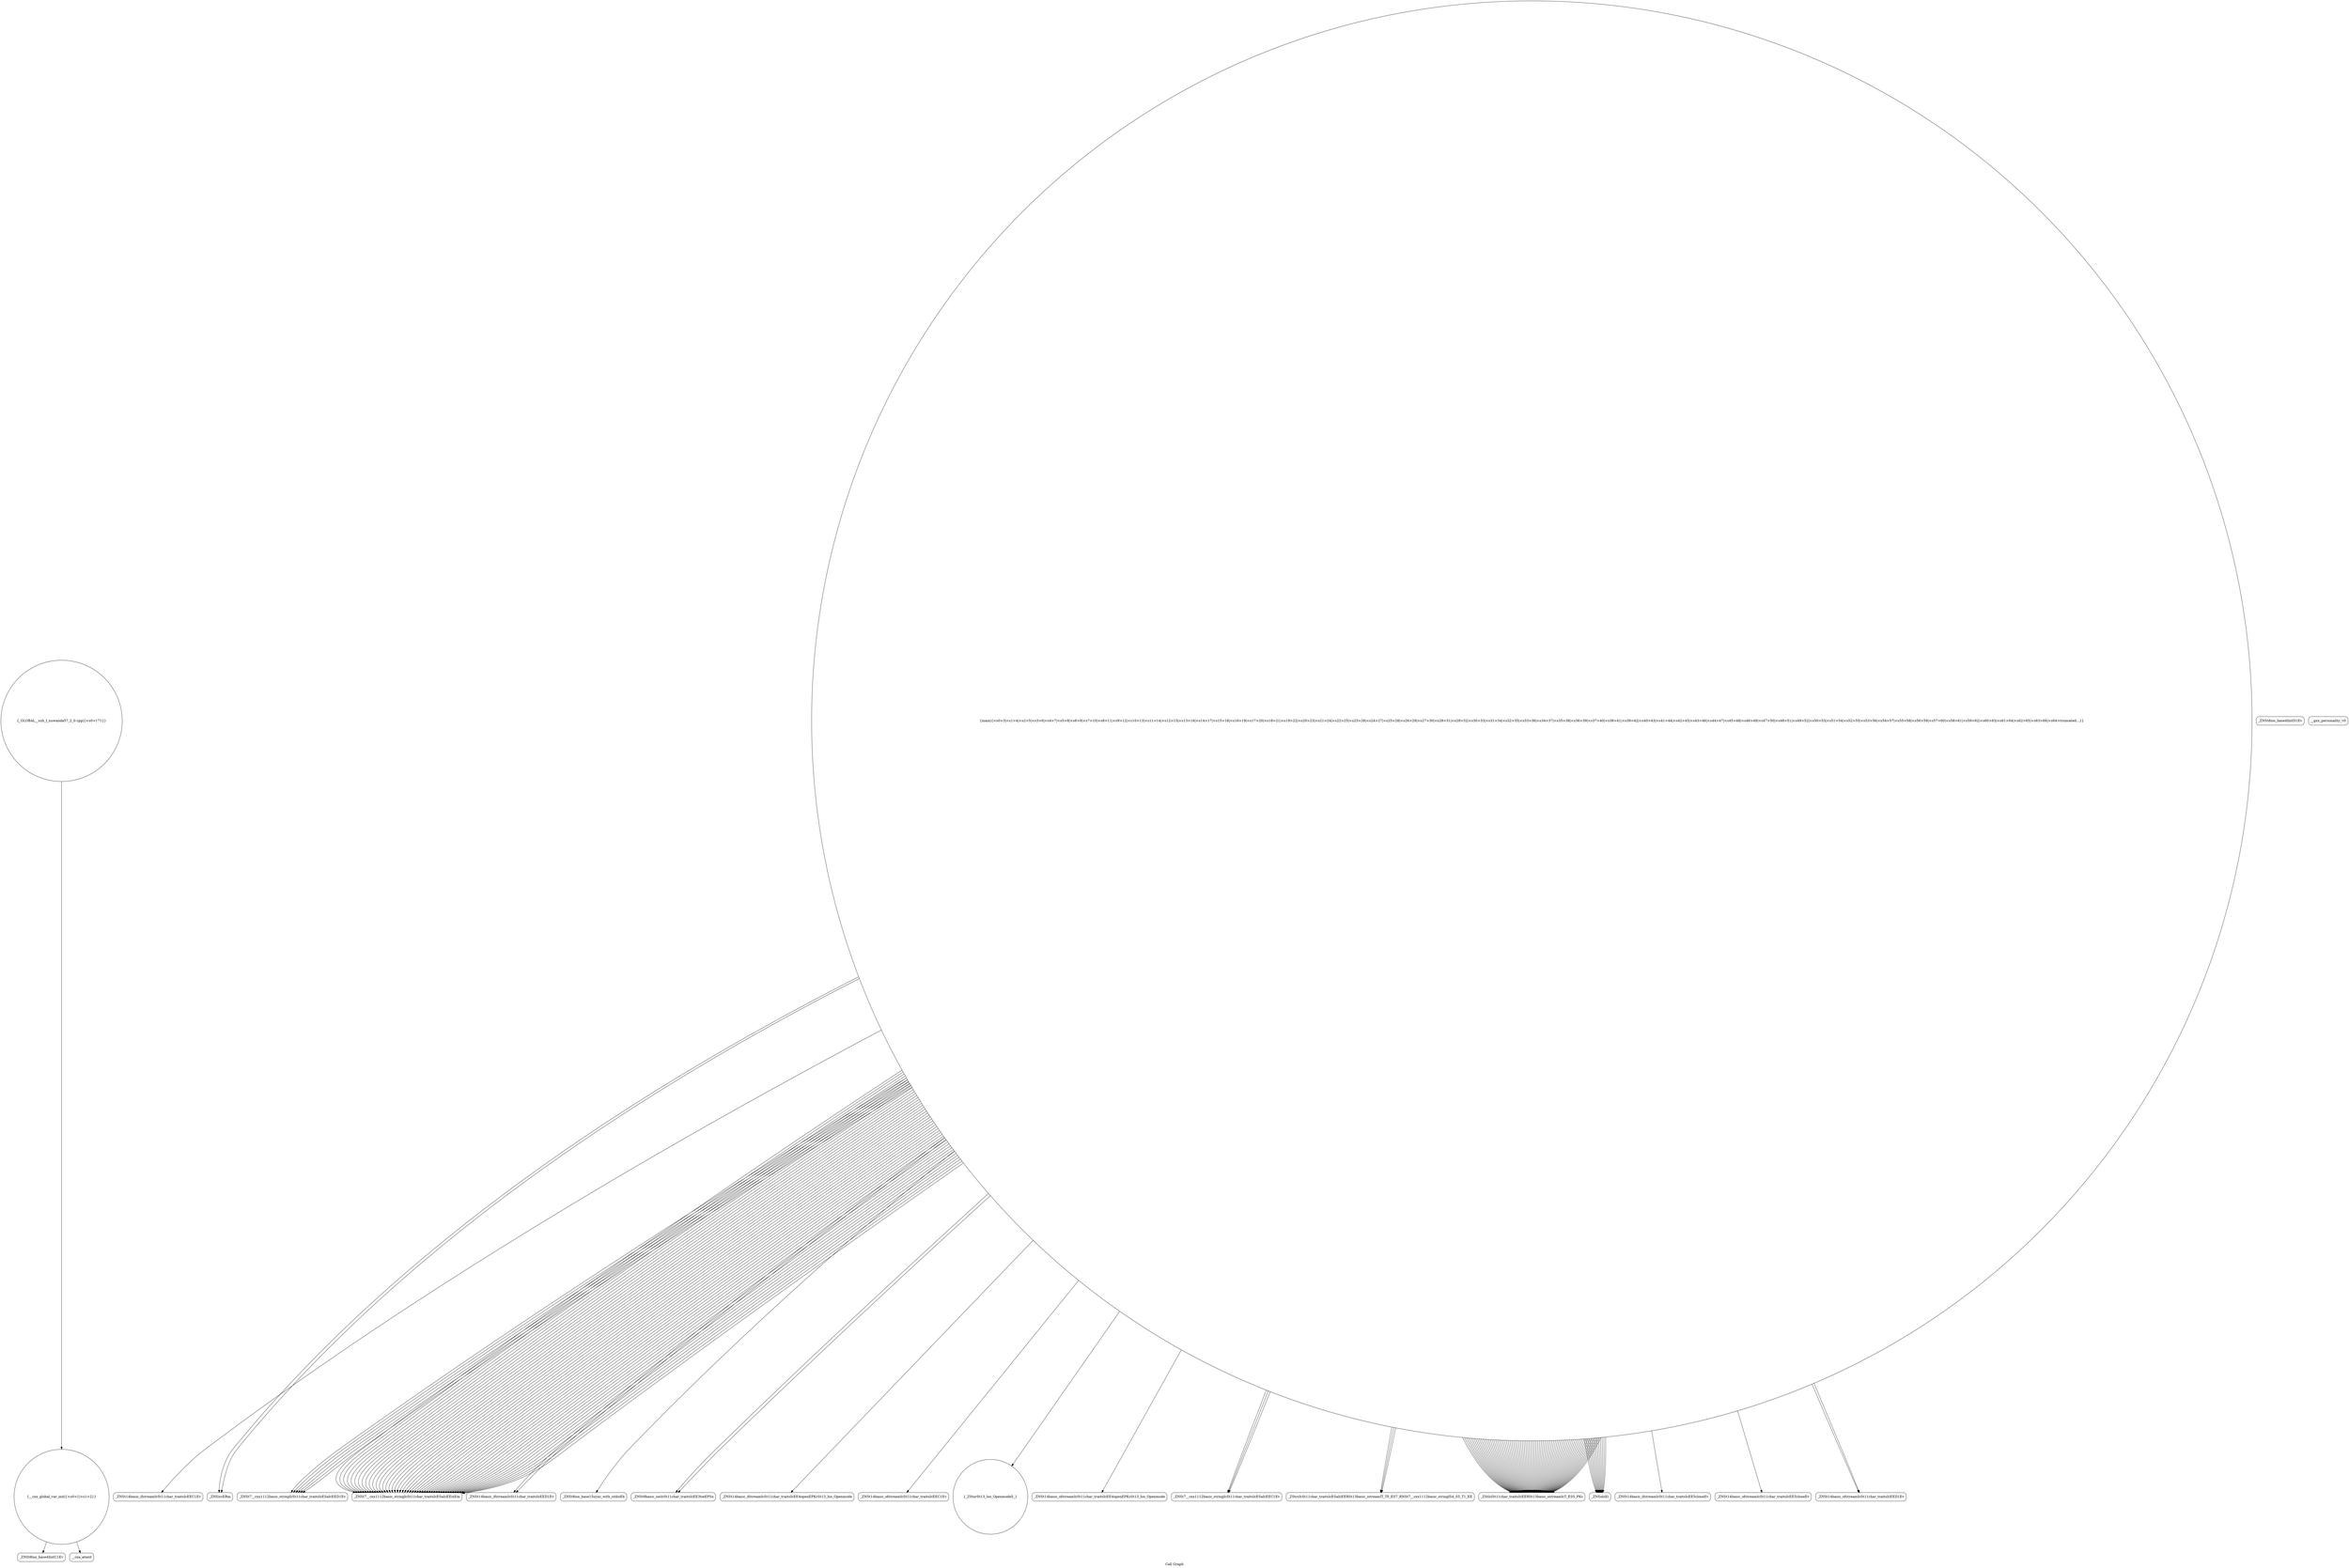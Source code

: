 digraph "Call Graph" {
	label="Call Graph";

	Node0x55ec881ee4d0 [shape=record,shape=circle,label="{__cxx_global_var_init|{<s0>1|<s1>2}}"];
	Node0x55ec881ee4d0:s0 -> Node0x55ec881ee960[color=black];
	Node0x55ec881ee4d0:s1 -> Node0x55ec881eea60[color=black];
	Node0x55ec881eec60 [shape=record,shape=Mrecord,label="{_ZNSt14basic_ifstreamIcSt11char_traitsIcEEC1Ev}"];
	Node0x55ec881eefe0 [shape=record,shape=Mrecord,label="{_ZNSirsERm}"];
	Node0x55ec881ef360 [shape=record,shape=Mrecord,label="{_ZNSt7__cxx1112basic_stringIcSt11char_traitsIcESaIcEED1Ev}"];
	Node0x55ec881ee9e0 [shape=record,shape=Mrecord,label="{_ZNSt8ios_base4InitD1Ev}"];
	Node0x55ec881eed60 [shape=record,shape=Mrecord,label="{__gxx_personality_v0}"];
	Node0x55ec881ef0e0 [shape=record,shape=Mrecord,label="{_ZNSt7__cxx1112basic_stringIcSt11char_traitsIcESaIcEEixEm}"];
	Node0x55ec881ef460 [shape=record,shape=Mrecord,label="{_ZNSt14basic_ifstreamIcSt11char_traitsIcEED1Ev}"];
	Node0x55ec881eeae0 [shape=record,shape=circle,label="{main|{<s0>3|<s1>4|<s2>5|<s3>6|<s4>7|<s5>8|<s6>9|<s7>10|<s8>11|<s9>12|<s10>13|<s11>14|<s12>15|<s13>16|<s14>17|<s15>18|<s16>19|<s17>20|<s18>21|<s19>22|<s20>23|<s21>24|<s22>25|<s23>26|<s24>27|<s25>28|<s26>29|<s27>30|<s28>31|<s29>32|<s30>33|<s31>34|<s32>35|<s33>36|<s34>37|<s35>38|<s36>39|<s37>40|<s38>41|<s39>42|<s40>43|<s41>44|<s42>45|<s43>46|<s44>47|<s45>48|<s46>49|<s47>50|<s48>51|<s49>52|<s50>53|<s51>54|<s52>55|<s53>56|<s54>57|<s55>58|<s56>59|<s57>60|<s58>61|<s59>62|<s60>63|<s61>64|<s62>65|<s63>66|<s64>truncated...}}"];
	Node0x55ec881eeae0:s0 -> Node0x55ec881eeb60[color=black];
	Node0x55ec881eeae0:s1 -> Node0x55ec881eebe0[color=black];
	Node0x55ec881eeae0:s2 -> Node0x55ec881eebe0[color=black];
	Node0x55ec881eeae0:s3 -> Node0x55ec881eec60[color=black];
	Node0x55ec881eeae0:s4 -> Node0x55ec881eece0[color=black];
	Node0x55ec881eeae0:s5 -> Node0x55ec881eede0[color=black];
	Node0x55ec881eeae0:s6 -> Node0x55ec881eeee0[color=black];
	Node0x55ec881eeae0:s7 -> Node0x55ec881eee60[color=black];
	Node0x55ec881eeae0:s8 -> Node0x55ec881eef60[color=black];
	Node0x55ec881eeae0:s9 -> Node0x55ec881eef60[color=black];
	Node0x55ec881eeae0:s10 -> Node0x55ec881eef60[color=black];
	Node0x55ec881eeae0:s11 -> Node0x55ec881eefe0[color=black];
	Node0x55ec881eeae0:s12 -> Node0x55ec881eefe0[color=black];
	Node0x55ec881eeae0:s13 -> Node0x55ec881ef060[color=black];
	Node0x55ec881eeae0:s14 -> Node0x55ec881ef060[color=black];
	Node0x55ec881eeae0:s15 -> Node0x55ec881ef060[color=black];
	Node0x55ec881eeae0:s16 -> Node0x55ec881ef0e0[color=black];
	Node0x55ec881eeae0:s17 -> Node0x55ec881ef0e0[color=black];
	Node0x55ec881eeae0:s18 -> Node0x55ec881ef0e0[color=black];
	Node0x55ec881eeae0:s19 -> Node0x55ec881ef0e0[color=black];
	Node0x55ec881eeae0:s20 -> Node0x55ec881ef360[color=black];
	Node0x55ec881eeae0:s21 -> Node0x55ec881ef360[color=black];
	Node0x55ec881eeae0:s22 -> Node0x55ec881ef360[color=black];
	Node0x55ec881eeae0:s23 -> Node0x55ec881ef0e0[color=black];
	Node0x55ec881eeae0:s24 -> Node0x55ec881ef0e0[color=black];
	Node0x55ec881eeae0:s25 -> Node0x55ec881ef0e0[color=black];
	Node0x55ec881eeae0:s26 -> Node0x55ec881ef0e0[color=black];
	Node0x55ec881eeae0:s27 -> Node0x55ec881ef0e0[color=black];
	Node0x55ec881eeae0:s28 -> Node0x55ec881ef0e0[color=black];
	Node0x55ec881eeae0:s29 -> Node0x55ec881ef160[color=black];
	Node0x55ec881eeae0:s30 -> Node0x55ec881ef1e0[color=black];
	Node0x55ec881eeae0:s31 -> Node0x55ec881ef160[color=black];
	Node0x55ec881eeae0:s32 -> Node0x55ec881ef160[color=black];
	Node0x55ec881eeae0:s33 -> Node0x55ec881ef160[color=black];
	Node0x55ec881eeae0:s34 -> Node0x55ec881ef160[color=black];
	Node0x55ec881eeae0:s35 -> Node0x55ec881ef160[color=black];
	Node0x55ec881eeae0:s36 -> Node0x55ec881ef0e0[color=black];
	Node0x55ec881eeae0:s37 -> Node0x55ec881ef0e0[color=black];
	Node0x55ec881eeae0:s38 -> Node0x55ec881ef0e0[color=black];
	Node0x55ec881eeae0:s39 -> Node0x55ec881ef0e0[color=black];
	Node0x55ec881eeae0:s40 -> Node0x55ec881ef0e0[color=black];
	Node0x55ec881eeae0:s41 -> Node0x55ec881ef0e0[color=black];
	Node0x55ec881eeae0:s42 -> Node0x55ec881ef0e0[color=black];
	Node0x55ec881eeae0:s43 -> Node0x55ec881ef0e0[color=black];
	Node0x55ec881eeae0:s44 -> Node0x55ec881ef0e0[color=black];
	Node0x55ec881eeae0:s45 -> Node0x55ec881ef160[color=black];
	Node0x55ec881eeae0:s46 -> Node0x55ec881ef1e0[color=black];
	Node0x55ec881eeae0:s47 -> Node0x55ec881ef160[color=black];
	Node0x55ec881eeae0:s48 -> Node0x55ec881ef160[color=black];
	Node0x55ec881eeae0:s49 -> Node0x55ec881ef160[color=black];
	Node0x55ec881eeae0:s50 -> Node0x55ec881ef160[color=black];
	Node0x55ec881eeae0:s51 -> Node0x55ec881ef160[color=black];
	Node0x55ec881eeae0:s52 -> Node0x55ec881ef0e0[color=black];
	Node0x55ec881eeae0:s53 -> Node0x55ec881ef0e0[color=black];
	Node0x55ec881eeae0:s54 -> Node0x55ec881ef160[color=black];
	Node0x55ec881eeae0:s55 -> Node0x55ec881ef1e0[color=black];
	Node0x55ec881eeae0:s56 -> Node0x55ec881ef160[color=black];
	Node0x55ec881eeae0:s57 -> Node0x55ec881ef160[color=black];
	Node0x55ec881eeae0:s58 -> Node0x55ec881ef160[color=black];
	Node0x55ec881eeae0:s59 -> Node0x55ec881ef160[color=black];
	Node0x55ec881eeae0:s60 -> Node0x55ec881ef160[color=black];
	Node0x55ec881eeae0:s61 -> Node0x55ec881ef0e0[color=black];
	Node0x55ec881eeae0:s62 -> Node0x55ec881ef0e0[color=black];
	Node0x55ec881eeae0:s63 -> Node0x55ec881ef160[color=black];
	Node0x55ec881eeae0:s64 -> Node0x55ec881ef1e0[color=black];
	Node0x55ec881eeae0:s64 -> Node0x55ec881ef160[color=black];
	Node0x55ec881eeae0:s64 -> Node0x55ec881ef160[color=black];
	Node0x55ec881eeae0:s64 -> Node0x55ec881ef160[color=black];
	Node0x55ec881eeae0:s64 -> Node0x55ec881ef160[color=black];
	Node0x55ec881eeae0:s64 -> Node0x55ec881ef160[color=black];
	Node0x55ec881eeae0:s64 -> Node0x55ec881ef160[color=black];
	Node0x55ec881eeae0:s64 -> Node0x55ec881ef1e0[color=black];
	Node0x55ec881eeae0:s64 -> Node0x55ec881ef160[color=black];
	Node0x55ec881eeae0:s64 -> Node0x55ec881ef160[color=black];
	Node0x55ec881eeae0:s64 -> Node0x55ec881ef160[color=black];
	Node0x55ec881eeae0:s64 -> Node0x55ec881ef160[color=black];
	Node0x55ec881eeae0:s64 -> Node0x55ec881ef160[color=black];
	Node0x55ec881eeae0:s64 -> Node0x55ec881ef0e0[color=black];
	Node0x55ec881eeae0:s64 -> Node0x55ec881ef0e0[color=black];
	Node0x55ec881eeae0:s64 -> Node0x55ec881ef0e0[color=black];
	Node0x55ec881eeae0:s64 -> Node0x55ec881ef0e0[color=black];
	Node0x55ec881eeae0:s64 -> Node0x55ec881ef0e0[color=black];
	Node0x55ec881eeae0:s64 -> Node0x55ec881ef0e0[color=black];
	Node0x55ec881eeae0:s64 -> Node0x55ec881ef0e0[color=black];
	Node0x55ec881eeae0:s64 -> Node0x55ec881ef0e0[color=black];
	Node0x55ec881eeae0:s64 -> Node0x55ec881ef0e0[color=black];
	Node0x55ec881eeae0:s64 -> Node0x55ec881ef160[color=black];
	Node0x55ec881eeae0:s64 -> Node0x55ec881ef1e0[color=black];
	Node0x55ec881eeae0:s64 -> Node0x55ec881ef160[color=black];
	Node0x55ec881eeae0:s64 -> Node0x55ec881ef160[color=black];
	Node0x55ec881eeae0:s64 -> Node0x55ec881ef160[color=black];
	Node0x55ec881eeae0:s64 -> Node0x55ec881ef160[color=black];
	Node0x55ec881eeae0:s64 -> Node0x55ec881ef160[color=black];
	Node0x55ec881eeae0:s64 -> Node0x55ec881ef0e0[color=black];
	Node0x55ec881eeae0:s64 -> Node0x55ec881ef0e0[color=black];
	Node0x55ec881eeae0:s64 -> Node0x55ec881ef160[color=black];
	Node0x55ec881eeae0:s64 -> Node0x55ec881ef1e0[color=black];
	Node0x55ec881eeae0:s64 -> Node0x55ec881ef160[color=black];
	Node0x55ec881eeae0:s64 -> Node0x55ec881ef160[color=black];
	Node0x55ec881eeae0:s64 -> Node0x55ec881ef160[color=black];
	Node0x55ec881eeae0:s64 -> Node0x55ec881ef160[color=black];
	Node0x55ec881eeae0:s64 -> Node0x55ec881ef160[color=black];
	Node0x55ec881eeae0:s64 -> Node0x55ec881ef0e0[color=black];
	Node0x55ec881eeae0:s64 -> Node0x55ec881ef0e0[color=black];
	Node0x55ec881eeae0:s64 -> Node0x55ec881ef160[color=black];
	Node0x55ec881eeae0:s64 -> Node0x55ec881ef1e0[color=black];
	Node0x55ec881eeae0:s64 -> Node0x55ec881ef160[color=black];
	Node0x55ec881eeae0:s64 -> Node0x55ec881ef160[color=black];
	Node0x55ec881eeae0:s64 -> Node0x55ec881ef160[color=black];
	Node0x55ec881eeae0:s64 -> Node0x55ec881ef160[color=black];
	Node0x55ec881eeae0:s64 -> Node0x55ec881ef160[color=black];
	Node0x55ec881eeae0:s64 -> Node0x55ec881ef160[color=black];
	Node0x55ec881eeae0:s64 -> Node0x55ec881ef1e0[color=black];
	Node0x55ec881eeae0:s64 -> Node0x55ec881ef160[color=black];
	Node0x55ec881eeae0:s64 -> Node0x55ec881ef160[color=black];
	Node0x55ec881eeae0:s64 -> Node0x55ec881ef160[color=black];
	Node0x55ec881eeae0:s64 -> Node0x55ec881ef160[color=black];
	Node0x55ec881eeae0:s64 -> Node0x55ec881ef160[color=black];
	Node0x55ec881eeae0:s64 -> Node0x55ec881ef0e0[color=black];
	Node0x55ec881eeae0:s64 -> Node0x55ec881ef0e0[color=black];
	Node0x55ec881eeae0:s64 -> Node0x55ec881ef0e0[color=black];
	Node0x55ec881eeae0:s64 -> Node0x55ec881ef0e0[color=black];
	Node0x55ec881eeae0:s64 -> Node0x55ec881ef0e0[color=black];
	Node0x55ec881eeae0:s64 -> Node0x55ec881ef0e0[color=black];
	Node0x55ec881eeae0:s64 -> Node0x55ec881ef0e0[color=black];
	Node0x55ec881eeae0:s64 -> Node0x55ec881ef0e0[color=black];
	Node0x55ec881eeae0:s64 -> Node0x55ec881ef0e0[color=black];
	Node0x55ec881eeae0:s64 -> Node0x55ec881ef160[color=black];
	Node0x55ec881eeae0:s64 -> Node0x55ec881ef1e0[color=black];
	Node0x55ec881eeae0:s64 -> Node0x55ec881ef160[color=black];
	Node0x55ec881eeae0:s64 -> Node0x55ec881ef160[color=black];
	Node0x55ec881eeae0:s64 -> Node0x55ec881ef160[color=black];
	Node0x55ec881eeae0:s64 -> Node0x55ec881ef160[color=black];
	Node0x55ec881eeae0:s64 -> Node0x55ec881ef160[color=black];
	Node0x55ec881eeae0:s64 -> Node0x55ec881ef0e0[color=black];
	Node0x55ec881eeae0:s64 -> Node0x55ec881ef0e0[color=black];
	Node0x55ec881eeae0:s64 -> Node0x55ec881ef160[color=black];
	Node0x55ec881eeae0:s64 -> Node0x55ec881ef1e0[color=black];
	Node0x55ec881eeae0:s64 -> Node0x55ec881ef160[color=black];
	Node0x55ec881eeae0:s64 -> Node0x55ec881ef160[color=black];
	Node0x55ec881eeae0:s64 -> Node0x55ec881ef160[color=black];
	Node0x55ec881eeae0:s64 -> Node0x55ec881ef160[color=black];
	Node0x55ec881eeae0:s64 -> Node0x55ec881ef160[color=black];
	Node0x55ec881eeae0:s64 -> Node0x55ec881ef0e0[color=black];
	Node0x55ec881eeae0:s64 -> Node0x55ec881ef0e0[color=black];
	Node0x55ec881eeae0:s64 -> Node0x55ec881ef160[color=black];
	Node0x55ec881eeae0:s64 -> Node0x55ec881ef1e0[color=black];
	Node0x55ec881eeae0:s64 -> Node0x55ec881ef160[color=black];
	Node0x55ec881eeae0:s64 -> Node0x55ec881ef160[color=black];
	Node0x55ec881eeae0:s64 -> Node0x55ec881ef160[color=black];
	Node0x55ec881eeae0:s64 -> Node0x55ec881ef160[color=black];
	Node0x55ec881eeae0:s64 -> Node0x55ec881ef160[color=black];
	Node0x55ec881eeae0:s64 -> Node0x55ec881ef160[color=black];
	Node0x55ec881eeae0:s64 -> Node0x55ec881ef1e0[color=black];
	Node0x55ec881eeae0:s64 -> Node0x55ec881ef160[color=black];
	Node0x55ec881eeae0:s64 -> Node0x55ec881ef160[color=black];
	Node0x55ec881eeae0:s64 -> Node0x55ec881ef160[color=black];
	Node0x55ec881eeae0:s64 -> Node0x55ec881ef160[color=black];
	Node0x55ec881eeae0:s64 -> Node0x55ec881ef160[color=black];
	Node0x55ec881eeae0:s64 -> Node0x55ec881ef260[color=black];
	Node0x55ec881eeae0:s64 -> Node0x55ec881ef2e0[color=black];
	Node0x55ec881eeae0:s64 -> Node0x55ec881ef360[color=black];
	Node0x55ec881eeae0:s64 -> Node0x55ec881ef360[color=black];
	Node0x55ec881eeae0:s64 -> Node0x55ec881ef360[color=black];
	Node0x55ec881eeae0:s64 -> Node0x55ec881ef3e0[color=black];
	Node0x55ec881eeae0:s64 -> Node0x55ec881ef460[color=black];
	Node0x55ec881eeae0:s64 -> Node0x55ec881ef3e0[color=black];
	Node0x55ec881eeae0:s64 -> Node0x55ec881ef460[color=black];
	Node0x55ec881eee60 [shape=record,shape=Mrecord,label="{_ZNSt14basic_ofstreamIcSt11char_traitsIcEE4openEPKcSt13_Ios_Openmode}"];
	Node0x55ec881ef1e0 [shape=record,shape=Mrecord,label="{_ZNSolsEi}"];
	Node0x55ec881eebe0 [shape=record,shape=Mrecord,label="{_ZNSt9basic_iosIcSt11char_traitsIcEE3tieEPSo}"];
	Node0x55ec881eef60 [shape=record,shape=Mrecord,label="{_ZNSt7__cxx1112basic_stringIcSt11char_traitsIcESaIcEEC1Ev}"];
	Node0x55ec881ef2e0 [shape=record,shape=Mrecord,label="{_ZNSt14basic_ofstreamIcSt11char_traitsIcEE5closeEv}"];
	Node0x55ec881ee960 [shape=record,shape=Mrecord,label="{_ZNSt8ios_base4InitC1Ev}"];
	Node0x55ec881eece0 [shape=record,shape=Mrecord,label="{_ZNSt14basic_ifstreamIcSt11char_traitsIcEE4openEPKcSt13_Ios_Openmode}"];
	Node0x55ec881ef060 [shape=record,shape=Mrecord,label="{_ZStrsIcSt11char_traitsIcESaIcEERSt13basic_istreamIT_T0_ES7_RNSt7__cxx1112basic_stringIS4_S5_T1_EE}"];
	Node0x55ec881ef3e0 [shape=record,shape=Mrecord,label="{_ZNSt14basic_ofstreamIcSt11char_traitsIcEED1Ev}"];
	Node0x55ec881eea60 [shape=record,shape=Mrecord,label="{__cxa_atexit}"];
	Node0x55ec881eede0 [shape=record,shape=Mrecord,label="{_ZNSt14basic_ofstreamIcSt11char_traitsIcEEC1Ev}"];
	Node0x55ec881ef160 [shape=record,shape=Mrecord,label="{_ZStlsISt11char_traitsIcEERSt13basic_ostreamIcT_ES5_PKc}"];
	Node0x55ec881ef4e0 [shape=record,shape=circle,label="{_GLOBAL__sub_I_nuwanda57_2_0.cpp|{<s0>171}}"];
	Node0x55ec881ef4e0:s0 -> Node0x55ec881ee4d0[color=black];
	Node0x55ec881eeb60 [shape=record,shape=Mrecord,label="{_ZNSt8ios_base15sync_with_stdioEb}"];
	Node0x55ec881eeee0 [shape=record,shape=circle,label="{_ZStorSt13_Ios_OpenmodeS_}"];
	Node0x55ec881ef260 [shape=record,shape=Mrecord,label="{_ZNSt14basic_ifstreamIcSt11char_traitsIcEE5closeEv}"];
}
